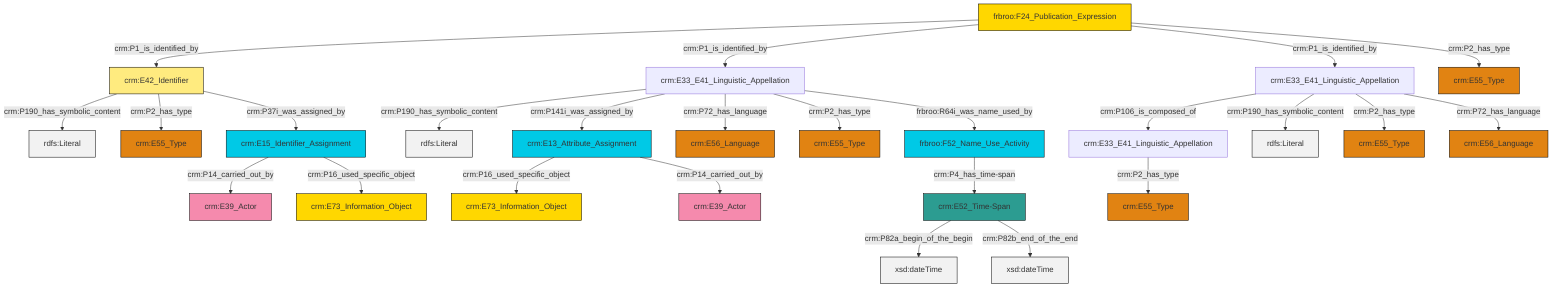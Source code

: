 graph TD
classDef Literal fill:#f2f2f2,stroke:#000000;
classDef CRM_Entity fill:#FFFFFF,stroke:#000000;
classDef Temporal_Entity fill:#00C9E6, stroke:#000000;
classDef Type fill:#E18312, stroke:#000000;
classDef Time-Span fill:#2C9C91, stroke:#000000;
classDef Appellation fill:#FFEB7F, stroke:#000000;
classDef Place fill:#008836, stroke:#000000;
classDef Persistent_Item fill:#B266B2, stroke:#000000;
classDef Conceptual_Object fill:#FFD700, stroke:#000000;
classDef Physical_Thing fill:#D2B48C, stroke:#000000;
classDef Actor fill:#f58aad, stroke:#000000;
classDef PC_Classes fill:#4ce600, stroke:#000000;
classDef Multi fill:#cccccc,stroke:#000000;

0["crm:E33_E41_Linguistic_Appellation"]:::Default -->|crm:P106_is_composed_of| 1["crm:E33_E41_Linguistic_Appellation"]:::Default
1["crm:E33_E41_Linguistic_Appellation"]:::Default -->|crm:P2_has_type| 2["crm:E55_Type"]:::Type
3["crm:E42_Identifier"]:::Appellation -->|crm:P190_has_symbolic_content| 4[rdfs:Literal]:::Literal
5["crm:E52_Time-Span"]:::Time-Span -->|crm:P82a_begin_of_the_begin| 6[xsd:dateTime]:::Literal
7["frbroo:F24_Publication_Expression"]:::Conceptual_Object -->|crm:P1_is_identified_by| 3["crm:E42_Identifier"]:::Appellation
11["frbroo:F52_Name_Use_Activity"]:::Temporal_Entity -->|crm:P4_has_time-span| 5["crm:E52_Time-Span"]:::Time-Span
9["crm:E33_E41_Linguistic_Appellation"]:::Default -->|crm:P190_has_symbolic_content| 15[rdfs:Literal]:::Literal
7["frbroo:F24_Publication_Expression"]:::Conceptual_Object -->|crm:P1_is_identified_by| 9["crm:E33_E41_Linguistic_Appellation"]:::Default
9["crm:E33_E41_Linguistic_Appellation"]:::Default -->|crm:P141i_was_assigned_by| 18["crm:E13_Attribute_Assignment"]:::Temporal_Entity
9["crm:E33_E41_Linguistic_Appellation"]:::Default -->|crm:P72_has_language| 19["crm:E56_Language"]:::Type
18["crm:E13_Attribute_Assignment"]:::Temporal_Entity -->|crm:P16_used_specific_object| 22["crm:E73_Information_Object"]:::Conceptual_Object
3["crm:E42_Identifier"]:::Appellation -->|crm:P2_has_type| 23["crm:E55_Type"]:::Type
0["crm:E33_E41_Linguistic_Appellation"]:::Default -->|crm:P190_has_symbolic_content| 27[rdfs:Literal]:::Literal
5["crm:E52_Time-Span"]:::Time-Span -->|crm:P82b_end_of_the_end| 31[xsd:dateTime]:::Literal
3["crm:E42_Identifier"]:::Appellation -->|crm:P37i_was_assigned_by| 32["crm:E15_Identifier_Assignment"]:::Temporal_Entity
7["frbroo:F24_Publication_Expression"]:::Conceptual_Object -->|crm:P1_is_identified_by| 0["crm:E33_E41_Linguistic_Appellation"]:::Default
0["crm:E33_E41_Linguistic_Appellation"]:::Default -->|crm:P2_has_type| 13["crm:E55_Type"]:::Type
32["crm:E15_Identifier_Assignment"]:::Temporal_Entity -->|crm:P14_carried_out_by| 25["crm:E39_Actor"]:::Actor
7["frbroo:F24_Publication_Expression"]:::Conceptual_Object -->|crm:P2_has_type| 35["crm:E55_Type"]:::Type
32["crm:E15_Identifier_Assignment"]:::Temporal_Entity -->|crm:P16_used_specific_object| 28["crm:E73_Information_Object"]:::Conceptual_Object
18["crm:E13_Attribute_Assignment"]:::Temporal_Entity -->|crm:P14_carried_out_by| 40["crm:E39_Actor"]:::Actor
9["crm:E33_E41_Linguistic_Appellation"]:::Default -->|crm:P2_has_type| 20["crm:E55_Type"]:::Type
0["crm:E33_E41_Linguistic_Appellation"]:::Default -->|crm:P72_has_language| 16["crm:E56_Language"]:::Type
9["crm:E33_E41_Linguistic_Appellation"]:::Default -->|frbroo:R64i_was_name_used_by| 11["frbroo:F52_Name_Use_Activity"]:::Temporal_Entity
